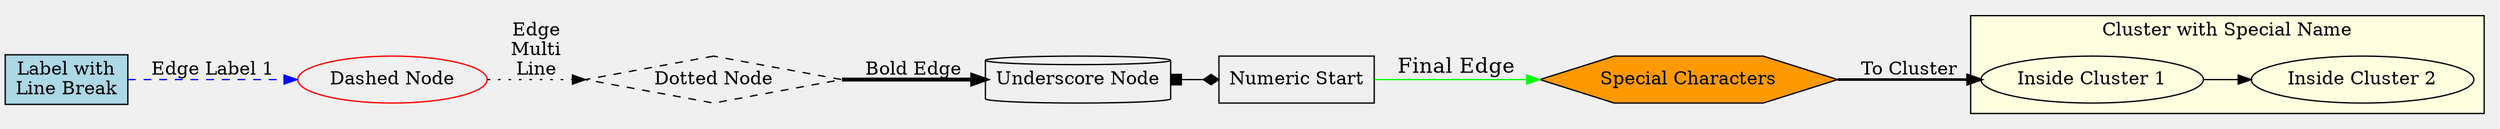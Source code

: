 digraph "Complex Graph with Quotes" {
  rankdir=LR;
  bgcolor="#f0f0f0";
  
  // Nodes with quoted identifiers and special characters
  "Node with Spaces" [label="Label with\nLine Break", shape=box, fillcolor=lightblue, style=filled];
  "node-with-dashes" [label="Dashed Node", shape=ellipse, color=red];
  "node.with.dots" [label="Dotted Node", shape=diamond, style=dashed];
  "node_with_underscores" [label="Underscore Node", shape=cylinder];
  "123numeric" [label="Numeric Start", shape=rect];
  "special!@#$%chars" [label="Special Characters", shape=hexagon, fillcolor="#ff9900", style=filled];
  
  // Complex edge definitions
  "Node with Spaces" -> "node-with-dashes" [label="Edge Label 1", style=dashed, color=blue];
  "node-with-dashes" -> "node.with.dots" [label="Edge\nMulti\nLine", style=dotted];
  "node.with.dots" -> "node_with_underscores" [label="Bold Edge", penwidth=3];
  "node_with_underscores" -> "123numeric" [arrowhead=diamond, arrowtail=box, dir=both];
  "123numeric" -> "special!@#$%chars" [label="Final Edge", color="#00ff00", fontsize=16];
  
  // Subgraph with quoted name
  subgraph "cluster_Special Cluster" {
    label="Cluster with Special Name";
    style=filled;
    fillcolor=lightyellow;
    
    "cluster node 1" [label="Inside Cluster 1"];
    "cluster node 2" [label="Inside Cluster 2"];
    "cluster node 1" -> "cluster node 2";
  }
  
  // Connect to cluster nodes
  "special!@#$%chars" -> "cluster node 1" [label="To Cluster", style=bold];
}